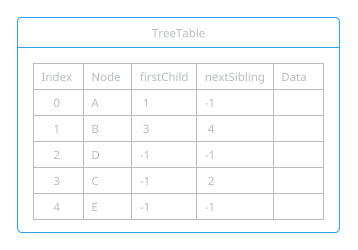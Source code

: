 @startuml
top to bottom direction
!theme cerulean-outline
object TreeTable {
| Index  | Node  | firstChild | nextSibling | Data    |
|     0  | A     |  1         | -1          |         |
|     1  | B     |  3         |  4          |         |
|     2  | D     | -1         | -1          |         |
|     3  | C     | -1         |  2          |         |
|     4  | E     | -1         | -1          |         |
}
@enduml
